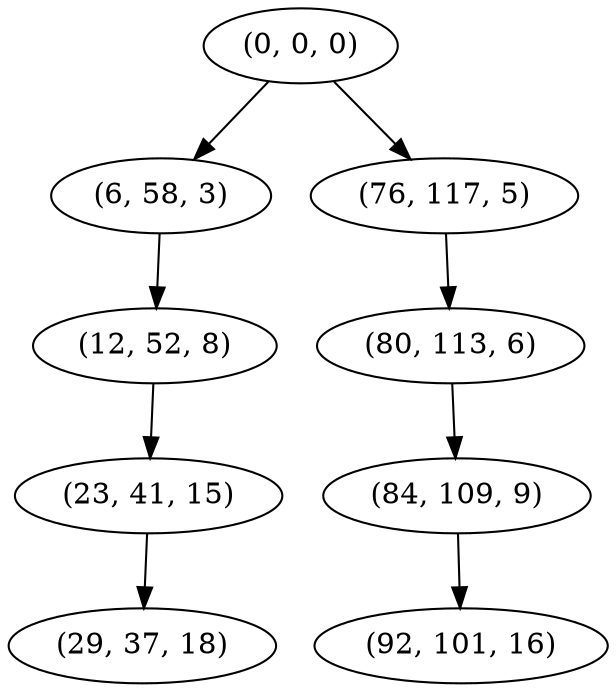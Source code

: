 digraph tree {
    "(0, 0, 0)";
    "(6, 58, 3)";
    "(12, 52, 8)";
    "(23, 41, 15)";
    "(29, 37, 18)";
    "(76, 117, 5)";
    "(80, 113, 6)";
    "(84, 109, 9)";
    "(92, 101, 16)";
    "(0, 0, 0)" -> "(6, 58, 3)";
    "(0, 0, 0)" -> "(76, 117, 5)";
    "(6, 58, 3)" -> "(12, 52, 8)";
    "(12, 52, 8)" -> "(23, 41, 15)";
    "(23, 41, 15)" -> "(29, 37, 18)";
    "(76, 117, 5)" -> "(80, 113, 6)";
    "(80, 113, 6)" -> "(84, 109, 9)";
    "(84, 109, 9)" -> "(92, 101, 16)";
}
